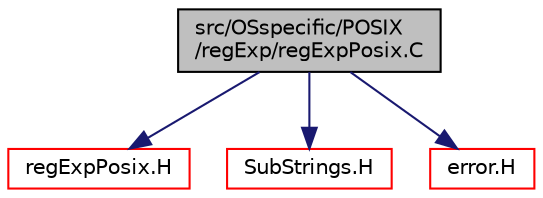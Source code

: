 digraph "src/OSspecific/POSIX/regExp/regExpPosix.C"
{
  bgcolor="transparent";
  edge [fontname="Helvetica",fontsize="10",labelfontname="Helvetica",labelfontsize="10"];
  node [fontname="Helvetica",fontsize="10",shape=record];
  Node1 [label="src/OSspecific/POSIX\l/regExp/regExpPosix.C",height=0.2,width=0.4,color="black", fillcolor="grey75", style="filled" fontcolor="black"];
  Node1 -> Node2 [color="midnightblue",fontsize="10",style="solid",fontname="Helvetica"];
  Node2 [label="regExpPosix.H",height=0.2,width=0.4,color="red",URL="$regExpPosix_8H.html"];
  Node1 -> Node3 [color="midnightblue",fontsize="10",style="solid",fontname="Helvetica"];
  Node3 [label="SubStrings.H",height=0.2,width=0.4,color="red",URL="$SubStrings_8H.html"];
  Node1 -> Node4 [color="midnightblue",fontsize="10",style="solid",fontname="Helvetica"];
  Node4 [label="error.H",height=0.2,width=0.4,color="red",URL="$error_8H.html"];
}
